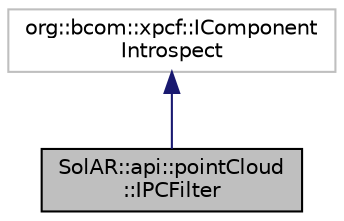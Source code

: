 digraph "SolAR::api::pointCloud::IPCFilter"
{
 // LATEX_PDF_SIZE
  edge [fontname="Helvetica",fontsize="10",labelfontname="Helvetica",labelfontsize="10"];
  node [fontname="Helvetica",fontsize="10",shape=record];
  Node1 [label="SolAR::api::pointCloud\l::IPCFilter",height=0.2,width=0.4,color="black", fillcolor="grey75", style="filled", fontcolor="black",tooltip="Filters a point cloud UUID: 3e068943-5230-4e6c-abd7-959f293f9829"];
  Node2 -> Node1 [dir="back",color="midnightblue",fontsize="10",style="solid",fontname="Helvetica"];
  Node2 [label="org::bcom::xpcf::IComponent\lIntrospect",height=0.2,width=0.4,color="grey75", fillcolor="white", style="filled",tooltip=" "];
}
